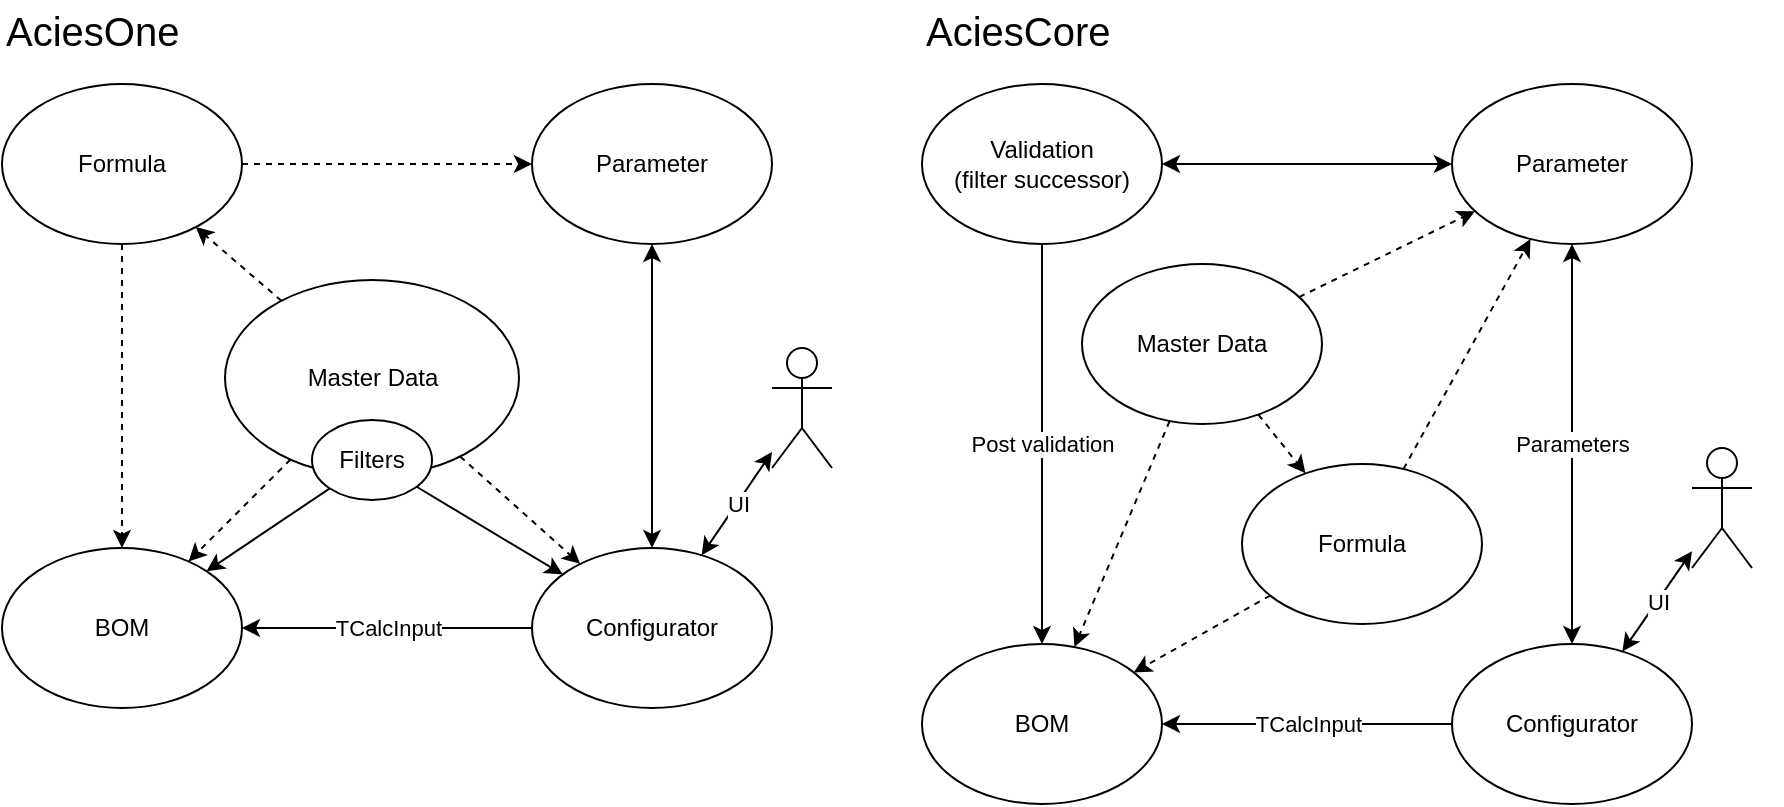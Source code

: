 <mxfile version="20.3.0" type="device"><diagram id="jLKdWr0gdge_WVVKNfh2" name="Page-1"><mxGraphModel dx="1422" dy="833" grid="1" gridSize="10" guides="1" tooltips="1" connect="1" arrows="1" fold="1" page="1" pageScale="1" pageWidth="1169" pageHeight="827" math="0" shadow="0"><root><mxCell id="0"/><mxCell id="1" parent="0"/><mxCell id="yvxL97w9hWkofqGACk88-1" value="BOM" style="ellipse;whiteSpace=wrap;html=1;" vertex="1" parent="1"><mxGeometry x="20" y="284" width="120" height="80" as="geometry"/></mxCell><mxCell id="yvxL97w9hWkofqGACk88-2" value="Master Data" style="ellipse;whiteSpace=wrap;html=1;" vertex="1" parent="1"><mxGeometry x="131.5" y="150" width="147" height="98" as="geometry"/></mxCell><mxCell id="yvxL97w9hWkofqGACk88-3" value="Configurator" style="ellipse;whiteSpace=wrap;html=1;" vertex="1" parent="1"><mxGeometry x="285" y="284" width="120" height="80" as="geometry"/></mxCell><mxCell id="yvxL97w9hWkofqGACk88-4" value="Formula" style="ellipse;whiteSpace=wrap;html=1;" vertex="1" parent="1"><mxGeometry x="20" y="52" width="120" height="80" as="geometry"/></mxCell><mxCell id="yvxL97w9hWkofqGACk88-5" value="Parameter" style="ellipse;whiteSpace=wrap;html=1;" vertex="1" parent="1"><mxGeometry x="285" y="52" width="120" height="80" as="geometry"/></mxCell><mxCell id="yvxL97w9hWkofqGACk88-6" value="Filters" style="ellipse;whiteSpace=wrap;html=1;" vertex="1" parent="1"><mxGeometry x="175" y="220" width="60" height="40" as="geometry"/></mxCell><mxCell id="yvxL97w9hWkofqGACk88-7" value="" style="endArrow=classic;startArrow=none;html=1;rounded=0;startFill=0;" edge="1" parent="1" source="yvxL97w9hWkofqGACk88-6" target="yvxL97w9hWkofqGACk88-3"><mxGeometry width="50" height="50" relative="1" as="geometry"><mxPoint x="260" y="334" as="sourcePoint"/><mxPoint x="310" y="284" as="targetPoint"/></mxGeometry></mxCell><mxCell id="yvxL97w9hWkofqGACk88-8" value="" style="endArrow=classic;startArrow=classic;html=1;rounded=0;" edge="1" parent="1" source="yvxL97w9hWkofqGACk88-5" target="yvxL97w9hWkofqGACk88-3"><mxGeometry width="50" height="50" relative="1" as="geometry"><mxPoint x="260" y="334" as="sourcePoint"/><mxPoint x="310" y="284" as="targetPoint"/></mxGeometry></mxCell><mxCell id="yvxL97w9hWkofqGACk88-9" value="TCalcInput" style="endArrow=classic;html=1;rounded=0;" edge="1" parent="1" source="yvxL97w9hWkofqGACk88-3" target="yvxL97w9hWkofqGACk88-1"><mxGeometry width="50" height="50" relative="1" as="geometry"><mxPoint x="260" y="334" as="sourcePoint"/><mxPoint x="310" y="284" as="targetPoint"/></mxGeometry></mxCell><mxCell id="yvxL97w9hWkofqGACk88-10" value="" style="endArrow=classic;html=1;rounded=0;dashed=1;" edge="1" parent="1" source="yvxL97w9hWkofqGACk88-4" target="yvxL97w9hWkofqGACk88-1"><mxGeometry width="50" height="50" relative="1" as="geometry"><mxPoint x="260" y="334" as="sourcePoint"/><mxPoint x="310" y="284" as="targetPoint"/></mxGeometry></mxCell><mxCell id="yvxL97w9hWkofqGACk88-11" value="" style="endArrow=classic;html=1;rounded=0;dashed=1;" edge="1" parent="1" source="yvxL97w9hWkofqGACk88-4" target="yvxL97w9hWkofqGACk88-5"><mxGeometry width="50" height="50" relative="1" as="geometry"><mxPoint x="260" y="334" as="sourcePoint"/><mxPoint x="310" y="284" as="targetPoint"/></mxGeometry></mxCell><mxCell id="yvxL97w9hWkofqGACk88-12" value="" style="endArrow=classic;html=1;rounded=0;dashed=1;" edge="1" parent="1" source="yvxL97w9hWkofqGACk88-2" target="yvxL97w9hWkofqGACk88-4"><mxGeometry width="50" height="50" relative="1" as="geometry"><mxPoint x="260" y="334" as="sourcePoint"/><mxPoint x="310" y="284" as="targetPoint"/></mxGeometry></mxCell><mxCell id="yvxL97w9hWkofqGACk88-13" value="" style="endArrow=classic;html=1;rounded=0;dashed=1;" edge="1" parent="1" source="yvxL97w9hWkofqGACk88-2" target="yvxL97w9hWkofqGACk88-1"><mxGeometry width="50" height="50" relative="1" as="geometry"><mxPoint x="260" y="334" as="sourcePoint"/><mxPoint x="310" y="284" as="targetPoint"/></mxGeometry></mxCell><mxCell id="yvxL97w9hWkofqGACk88-14" value="" style="endArrow=classic;html=1;rounded=0;dashed=1;" edge="1" parent="1" source="yvxL97w9hWkofqGACk88-2" target="yvxL97w9hWkofqGACk88-3"><mxGeometry width="50" height="50" relative="1" as="geometry"><mxPoint x="260" y="334" as="sourcePoint"/><mxPoint x="310" y="284" as="targetPoint"/></mxGeometry></mxCell><mxCell id="yvxL97w9hWkofqGACk88-19" value="" style="shape=umlActor;verticalLabelPosition=bottom;verticalAlign=top;html=1;outlineConnect=0;" vertex="1" parent="1"><mxGeometry x="405" y="184" width="30" height="60" as="geometry"/></mxCell><mxCell id="yvxL97w9hWkofqGACk88-21" value="UI" style="endArrow=classic;startArrow=classic;html=1;rounded=0;" edge="1" parent="1" source="yvxL97w9hWkofqGACk88-19" target="yvxL97w9hWkofqGACk88-3"><mxGeometry width="50" height="50" relative="1" as="geometry"><mxPoint x="260" y="334" as="sourcePoint"/><mxPoint x="310" y="284" as="targetPoint"/></mxGeometry></mxCell><mxCell id="yvxL97w9hWkofqGACk88-25" value="" style="endArrow=classic;startArrow=none;html=1;rounded=0;startFill=0;" edge="1" parent="1" source="yvxL97w9hWkofqGACk88-6" target="yvxL97w9hWkofqGACk88-1"><mxGeometry width="50" height="50" relative="1" as="geometry"><mxPoint x="210" y="14" as="sourcePoint"/><mxPoint x="-10" y="284" as="targetPoint"/></mxGeometry></mxCell><mxCell id="yvxL97w9hWkofqGACk88-26" value="BOM" style="ellipse;whiteSpace=wrap;html=1;" vertex="1" parent="1"><mxGeometry x="480" y="332" width="120" height="80" as="geometry"/></mxCell><mxCell id="yvxL97w9hWkofqGACk88-27" value="Master Data" style="ellipse;whiteSpace=wrap;html=1;" vertex="1" parent="1"><mxGeometry x="560" y="142" width="120" height="80" as="geometry"/></mxCell><mxCell id="yvxL97w9hWkofqGACk88-28" value="Configurator" style="ellipse;whiteSpace=wrap;html=1;" vertex="1" parent="1"><mxGeometry x="745" y="332" width="120" height="80" as="geometry"/></mxCell><mxCell id="yvxL97w9hWkofqGACk88-29" value="Formula" style="ellipse;whiteSpace=wrap;html=1;" vertex="1" parent="1"><mxGeometry x="640" y="242" width="120" height="80" as="geometry"/></mxCell><mxCell id="yvxL97w9hWkofqGACk88-30" value="Parameter" style="ellipse;whiteSpace=wrap;html=1;" vertex="1" parent="1"><mxGeometry x="745" y="52" width="120" height="80" as="geometry"/></mxCell><mxCell id="yvxL97w9hWkofqGACk88-31" value="Validation&lt;br&gt;(filter successor)" style="ellipse;whiteSpace=wrap;html=1;" vertex="1" parent="1"><mxGeometry x="480" y="52" width="120" height="80" as="geometry"/></mxCell><mxCell id="yvxL97w9hWkofqGACk88-32" value="" style="endArrow=classic;startArrow=classic;html=1;rounded=0;startFill=1;" edge="1" parent="1" source="yvxL97w9hWkofqGACk88-31" target="yvxL97w9hWkofqGACk88-30"><mxGeometry width="50" height="50" relative="1" as="geometry"><mxPoint x="720" y="432" as="sourcePoint"/><mxPoint x="770" y="382" as="targetPoint"/></mxGeometry></mxCell><mxCell id="yvxL97w9hWkofqGACk88-33" value="Parameters" style="endArrow=classic;startArrow=classic;html=1;rounded=0;" edge="1" parent="1" source="yvxL97w9hWkofqGACk88-30" target="yvxL97w9hWkofqGACk88-28"><mxGeometry width="50" height="50" relative="1" as="geometry"><mxPoint x="720" y="432" as="sourcePoint"/><mxPoint x="770" y="382" as="targetPoint"/></mxGeometry></mxCell><mxCell id="yvxL97w9hWkofqGACk88-34" value="TCalcInput" style="endArrow=classic;html=1;rounded=0;" edge="1" parent="1" source="yvxL97w9hWkofqGACk88-28" target="yvxL97w9hWkofqGACk88-26"><mxGeometry width="50" height="50" relative="1" as="geometry"><mxPoint x="720" y="432" as="sourcePoint"/><mxPoint x="770" y="382" as="targetPoint"/></mxGeometry></mxCell><mxCell id="yvxL97w9hWkofqGACk88-35" value="" style="endArrow=classic;html=1;rounded=0;dashed=1;" edge="1" parent="1" source="yvxL97w9hWkofqGACk88-29" target="yvxL97w9hWkofqGACk88-26"><mxGeometry width="50" height="50" relative="1" as="geometry"><mxPoint x="720" y="432" as="sourcePoint"/><mxPoint x="770" y="382" as="targetPoint"/></mxGeometry></mxCell><mxCell id="yvxL97w9hWkofqGACk88-36" value="" style="endArrow=classic;html=1;rounded=0;dashed=1;" edge="1" parent="1" source="yvxL97w9hWkofqGACk88-29" target="yvxL97w9hWkofqGACk88-30"><mxGeometry width="50" height="50" relative="1" as="geometry"><mxPoint x="720" y="432" as="sourcePoint"/><mxPoint x="770" y="382" as="targetPoint"/></mxGeometry></mxCell><mxCell id="yvxL97w9hWkofqGACk88-37" value="" style="endArrow=classic;html=1;rounded=0;dashed=1;" edge="1" parent="1" source="yvxL97w9hWkofqGACk88-27" target="yvxL97w9hWkofqGACk88-29"><mxGeometry width="50" height="50" relative="1" as="geometry"><mxPoint x="720" y="432" as="sourcePoint"/><mxPoint x="770" y="382" as="targetPoint"/></mxGeometry></mxCell><mxCell id="yvxL97w9hWkofqGACk88-38" value="" style="endArrow=classic;html=1;rounded=0;dashed=1;" edge="1" parent="1" source="yvxL97w9hWkofqGACk88-27" target="yvxL97w9hWkofqGACk88-26"><mxGeometry width="50" height="50" relative="1" as="geometry"><mxPoint x="720" y="432" as="sourcePoint"/><mxPoint x="770" y="382" as="targetPoint"/></mxGeometry></mxCell><mxCell id="yvxL97w9hWkofqGACk88-39" value="" style="endArrow=classic;html=1;rounded=0;dashed=1;" edge="1" parent="1" source="yvxL97w9hWkofqGACk88-27" target="yvxL97w9hWkofqGACk88-30"><mxGeometry width="50" height="50" relative="1" as="geometry"><mxPoint x="720" y="432" as="sourcePoint"/><mxPoint x="770" y="382" as="targetPoint"/></mxGeometry></mxCell><mxCell id="yvxL97w9hWkofqGACk88-40" value="" style="shape=umlActor;verticalLabelPosition=bottom;verticalAlign=top;html=1;outlineConnect=0;" vertex="1" parent="1"><mxGeometry x="865" y="234" width="30" height="60" as="geometry"/></mxCell><mxCell id="yvxL97w9hWkofqGACk88-41" value="UI" style="endArrow=classic;startArrow=classic;html=1;rounded=0;" edge="1" parent="1" source="yvxL97w9hWkofqGACk88-40" target="yvxL97w9hWkofqGACk88-28"><mxGeometry width="50" height="50" relative="1" as="geometry"><mxPoint x="720" y="432" as="sourcePoint"/><mxPoint x="770" y="382" as="targetPoint"/></mxGeometry></mxCell><mxCell id="yvxL97w9hWkofqGACk88-43" value="Post validation" style="endArrow=classic;startArrow=none;html=1;rounded=0;startFill=0;" edge="1" parent="1" source="yvxL97w9hWkofqGACk88-31" target="yvxL97w9hWkofqGACk88-26"><mxGeometry width="50" height="50" relative="1" as="geometry"><mxPoint x="670" y="112" as="sourcePoint"/><mxPoint x="450" y="382" as="targetPoint"/></mxGeometry></mxCell><mxCell id="yvxL97w9hWkofqGACk88-47" value="&lt;font style=&quot;font-size: 20px;&quot;&gt;AciesOne&lt;/font&gt;" style="text;html=1;strokeColor=none;fillColor=none;align=left;verticalAlign=middle;whiteSpace=wrap;rounded=0;" vertex="1" parent="1"><mxGeometry x="20" y="10" width="430" height="30" as="geometry"/></mxCell><mxCell id="yvxL97w9hWkofqGACk88-48" value="&lt;font style=&quot;font-size: 20px;&quot;&gt;AciesCore&lt;/font&gt;" style="text;html=1;strokeColor=none;fillColor=none;align=left;verticalAlign=middle;whiteSpace=wrap;rounded=0;" vertex="1" parent="1"><mxGeometry x="480" y="10" width="430" height="30" as="geometry"/></mxCell></root></mxGraphModel></diagram></mxfile>